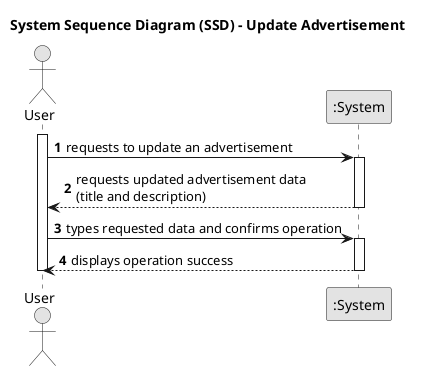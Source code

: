 @startuml
skinparam monochrome true
skinparam packageStyle rectangle
skinparam shadowing false

title System Sequence Diagram (SSD) - Update Advertisement

autonumber

actor "User" as User
participant ":System" as System

activate User

    User -> System : requests to update an advertisement
        activate System

            System --> User : requests updated advertisement data \n(title and description)
        deactivate System

        User -> System : types requested data and confirms operation
        activate System

            System --> User : displays operation success
        deactivate System

deactivate User
@enduml


